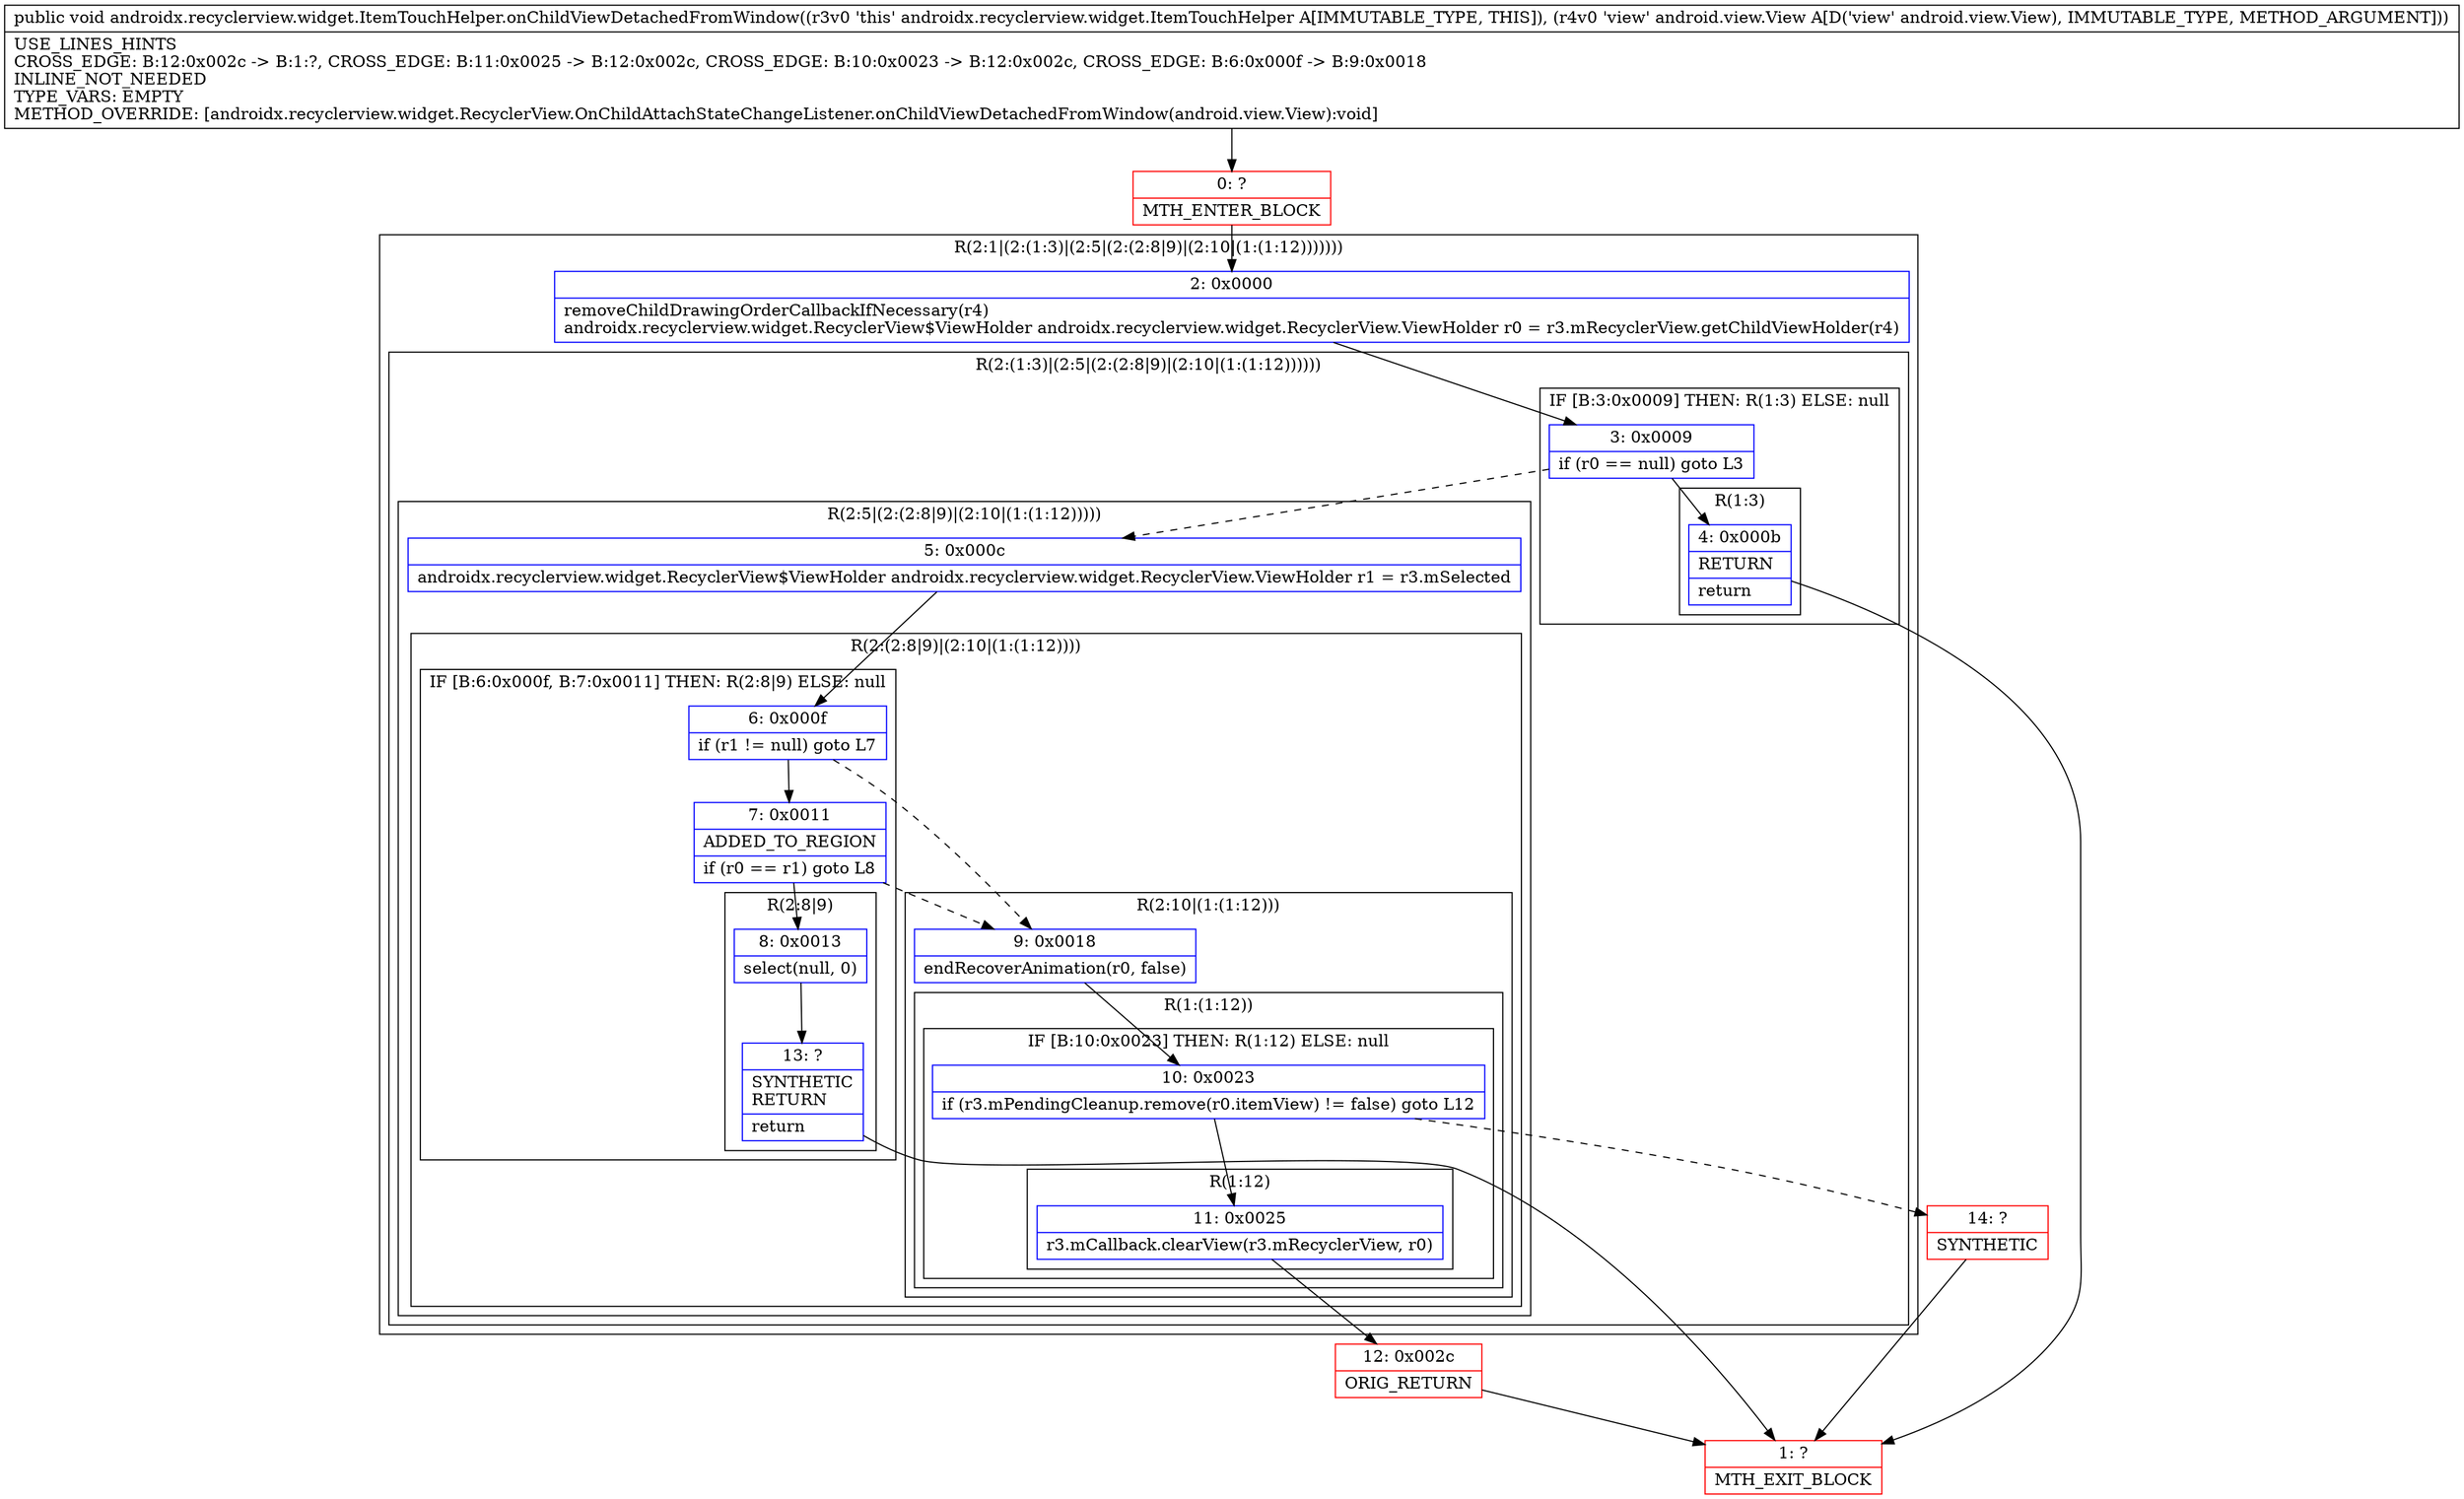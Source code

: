 digraph "CFG forandroidx.recyclerview.widget.ItemTouchHelper.onChildViewDetachedFromWindow(Landroid\/view\/View;)V" {
subgraph cluster_Region_1283456230 {
label = "R(2:1|(2:(1:3)|(2:5|(2:(2:8|9)|(2:10|(1:(1:12)))))))";
node [shape=record,color=blue];
Node_2 [shape=record,label="{2\:\ 0x0000|removeChildDrawingOrderCallbackIfNecessary(r4)\landroidx.recyclerview.widget.RecyclerView$ViewHolder androidx.recyclerview.widget.RecyclerView.ViewHolder r0 = r3.mRecyclerView.getChildViewHolder(r4)\l}"];
subgraph cluster_Region_1606190112 {
label = "R(2:(1:3)|(2:5|(2:(2:8|9)|(2:10|(1:(1:12))))))";
node [shape=record,color=blue];
subgraph cluster_IfRegion_1713981368 {
label = "IF [B:3:0x0009] THEN: R(1:3) ELSE: null";
node [shape=record,color=blue];
Node_3 [shape=record,label="{3\:\ 0x0009|if (r0 == null) goto L3\l}"];
subgraph cluster_Region_646965705 {
label = "R(1:3)";
node [shape=record,color=blue];
Node_4 [shape=record,label="{4\:\ 0x000b|RETURN\l|return\l}"];
}
}
subgraph cluster_Region_140516285 {
label = "R(2:5|(2:(2:8|9)|(2:10|(1:(1:12)))))";
node [shape=record,color=blue];
Node_5 [shape=record,label="{5\:\ 0x000c|androidx.recyclerview.widget.RecyclerView$ViewHolder androidx.recyclerview.widget.RecyclerView.ViewHolder r1 = r3.mSelected\l}"];
subgraph cluster_Region_111203015 {
label = "R(2:(2:8|9)|(2:10|(1:(1:12))))";
node [shape=record,color=blue];
subgraph cluster_IfRegion_221337092 {
label = "IF [B:6:0x000f, B:7:0x0011] THEN: R(2:8|9) ELSE: null";
node [shape=record,color=blue];
Node_6 [shape=record,label="{6\:\ 0x000f|if (r1 != null) goto L7\l}"];
Node_7 [shape=record,label="{7\:\ 0x0011|ADDED_TO_REGION\l|if (r0 == r1) goto L8\l}"];
subgraph cluster_Region_199878954 {
label = "R(2:8|9)";
node [shape=record,color=blue];
Node_8 [shape=record,label="{8\:\ 0x0013|select(null, 0)\l}"];
Node_13 [shape=record,label="{13\:\ ?|SYNTHETIC\lRETURN\l|return\l}"];
}
}
subgraph cluster_Region_284507219 {
label = "R(2:10|(1:(1:12)))";
node [shape=record,color=blue];
Node_9 [shape=record,label="{9\:\ 0x0018|endRecoverAnimation(r0, false)\l}"];
subgraph cluster_Region_810545651 {
label = "R(1:(1:12))";
node [shape=record,color=blue];
subgraph cluster_IfRegion_601778791 {
label = "IF [B:10:0x0023] THEN: R(1:12) ELSE: null";
node [shape=record,color=blue];
Node_10 [shape=record,label="{10\:\ 0x0023|if (r3.mPendingCleanup.remove(r0.itemView) != false) goto L12\l}"];
subgraph cluster_Region_258403619 {
label = "R(1:12)";
node [shape=record,color=blue];
Node_11 [shape=record,label="{11\:\ 0x0025|r3.mCallback.clearView(r3.mRecyclerView, r0)\l}"];
}
}
}
}
}
}
}
}
Node_0 [shape=record,color=red,label="{0\:\ ?|MTH_ENTER_BLOCK\l}"];
Node_1 [shape=record,color=red,label="{1\:\ ?|MTH_EXIT_BLOCK\l}"];
Node_12 [shape=record,color=red,label="{12\:\ 0x002c|ORIG_RETURN\l}"];
Node_14 [shape=record,color=red,label="{14\:\ ?|SYNTHETIC\l}"];
MethodNode[shape=record,label="{public void androidx.recyclerview.widget.ItemTouchHelper.onChildViewDetachedFromWindow((r3v0 'this' androidx.recyclerview.widget.ItemTouchHelper A[IMMUTABLE_TYPE, THIS]), (r4v0 'view' android.view.View A[D('view' android.view.View), IMMUTABLE_TYPE, METHOD_ARGUMENT]))  | USE_LINES_HINTS\lCROSS_EDGE: B:12:0x002c \-\> B:1:?, CROSS_EDGE: B:11:0x0025 \-\> B:12:0x002c, CROSS_EDGE: B:10:0x0023 \-\> B:12:0x002c, CROSS_EDGE: B:6:0x000f \-\> B:9:0x0018\lINLINE_NOT_NEEDED\lTYPE_VARS: EMPTY\lMETHOD_OVERRIDE: [androidx.recyclerview.widget.RecyclerView.OnChildAttachStateChangeListener.onChildViewDetachedFromWindow(android.view.View):void]\l}"];
MethodNode -> Node_0;Node_2 -> Node_3;
Node_3 -> Node_4;
Node_3 -> Node_5[style=dashed];
Node_4 -> Node_1;
Node_5 -> Node_6;
Node_6 -> Node_7;
Node_6 -> Node_9[style=dashed];
Node_7 -> Node_8;
Node_7 -> Node_9[style=dashed];
Node_8 -> Node_13;
Node_13 -> Node_1;
Node_9 -> Node_10;
Node_10 -> Node_11;
Node_10 -> Node_14[style=dashed];
Node_11 -> Node_12;
Node_0 -> Node_2;
Node_12 -> Node_1;
Node_14 -> Node_1;
}

